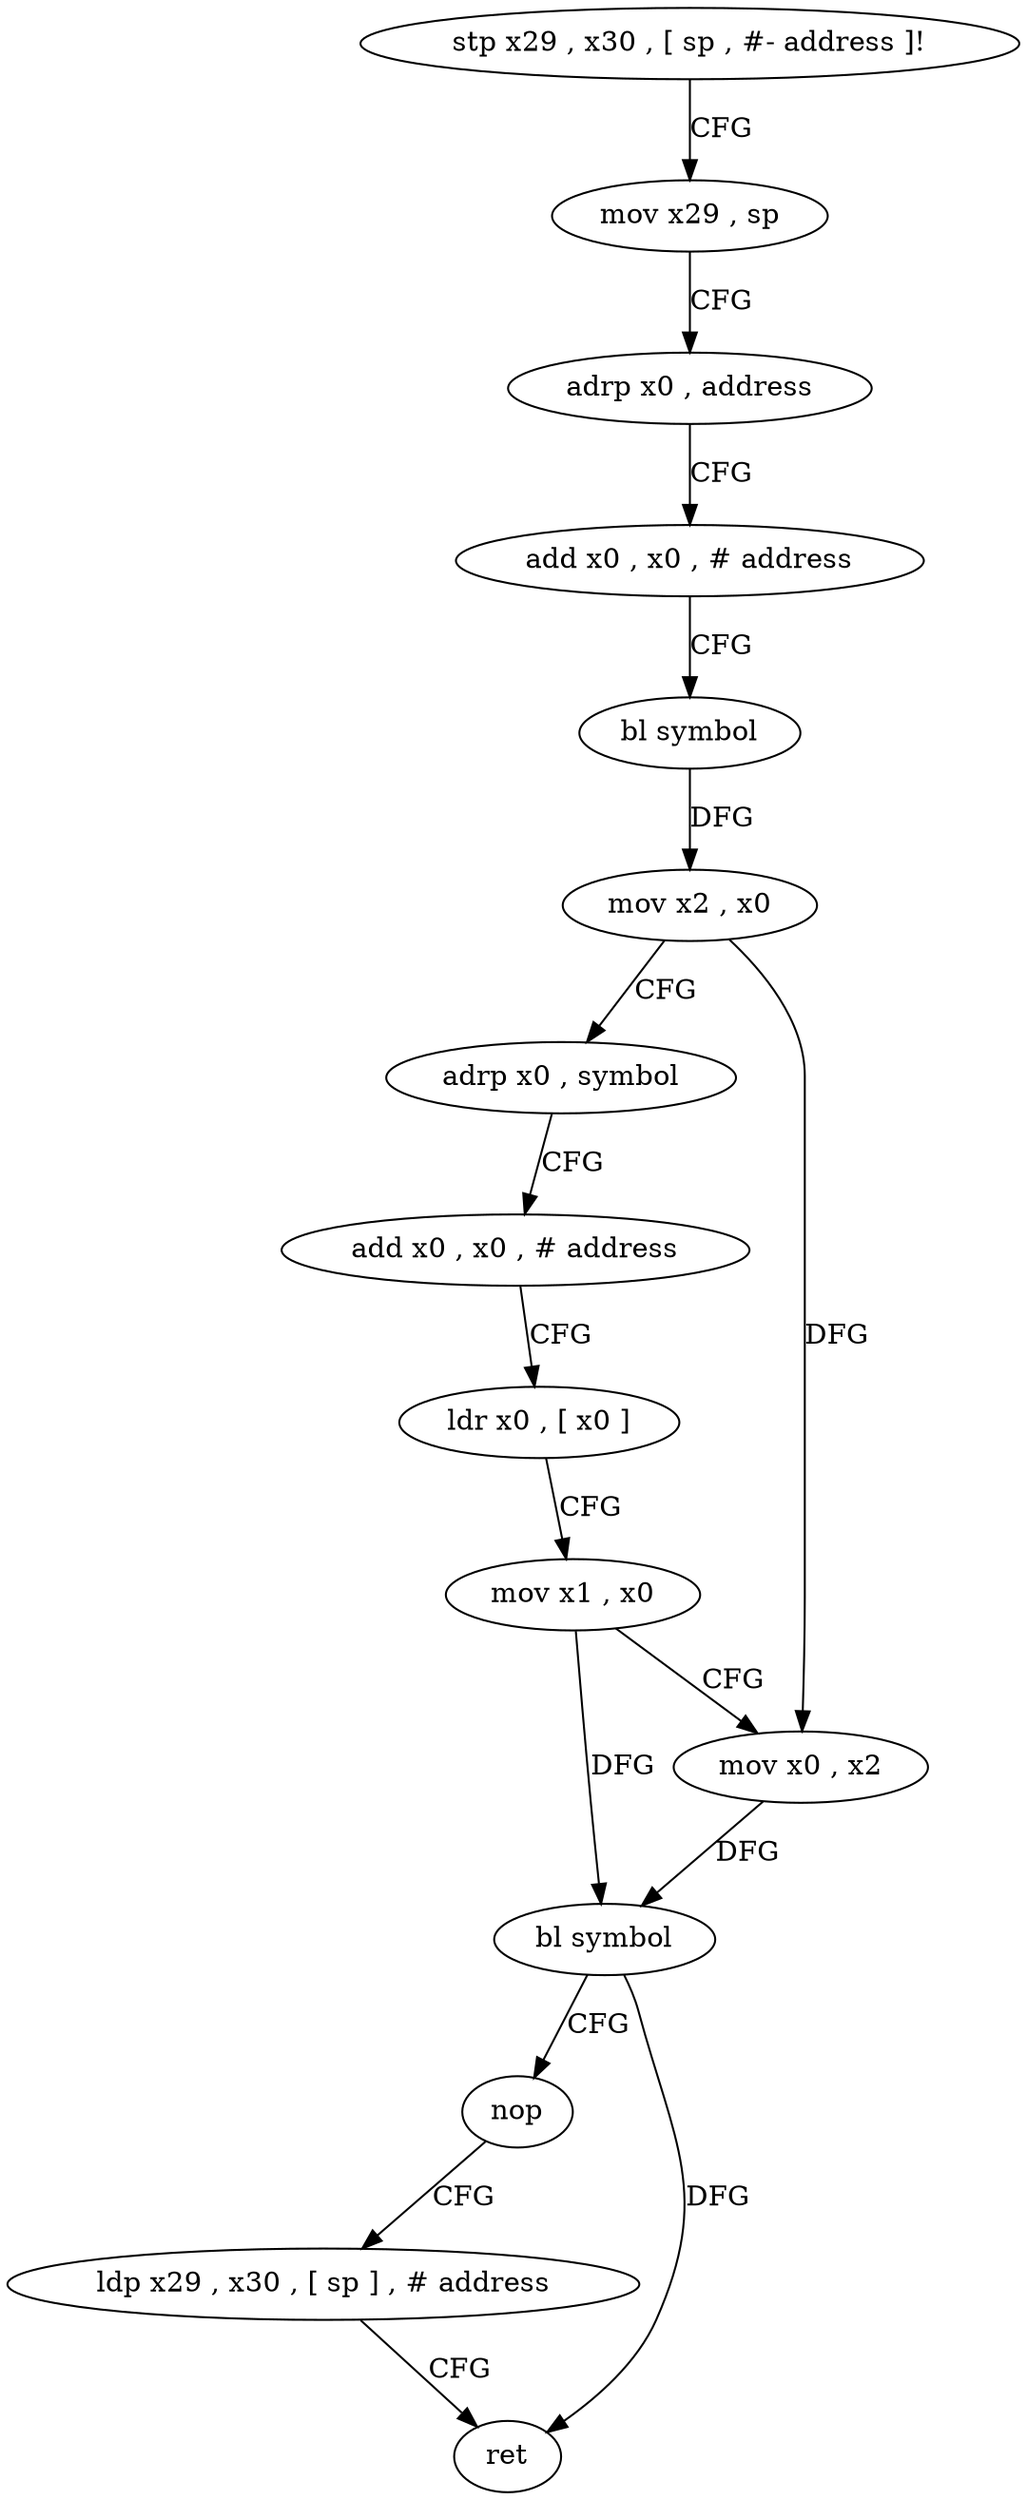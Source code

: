 digraph "func" {
"4215392" [label = "stp x29 , x30 , [ sp , #- address ]!" ]
"4215396" [label = "mov x29 , sp" ]
"4215400" [label = "adrp x0 , address" ]
"4215404" [label = "add x0 , x0 , # address" ]
"4215408" [label = "bl symbol" ]
"4215412" [label = "mov x2 , x0" ]
"4215416" [label = "adrp x0 , symbol" ]
"4215420" [label = "add x0 , x0 , # address" ]
"4215424" [label = "ldr x0 , [ x0 ]" ]
"4215428" [label = "mov x1 , x0" ]
"4215432" [label = "mov x0 , x2" ]
"4215436" [label = "bl symbol" ]
"4215440" [label = "nop" ]
"4215444" [label = "ldp x29 , x30 , [ sp ] , # address" ]
"4215448" [label = "ret" ]
"4215392" -> "4215396" [ label = "CFG" ]
"4215396" -> "4215400" [ label = "CFG" ]
"4215400" -> "4215404" [ label = "CFG" ]
"4215404" -> "4215408" [ label = "CFG" ]
"4215408" -> "4215412" [ label = "DFG" ]
"4215412" -> "4215416" [ label = "CFG" ]
"4215412" -> "4215432" [ label = "DFG" ]
"4215416" -> "4215420" [ label = "CFG" ]
"4215420" -> "4215424" [ label = "CFG" ]
"4215424" -> "4215428" [ label = "CFG" ]
"4215428" -> "4215432" [ label = "CFG" ]
"4215428" -> "4215436" [ label = "DFG" ]
"4215432" -> "4215436" [ label = "DFG" ]
"4215436" -> "4215440" [ label = "CFG" ]
"4215436" -> "4215448" [ label = "DFG" ]
"4215440" -> "4215444" [ label = "CFG" ]
"4215444" -> "4215448" [ label = "CFG" ]
}
